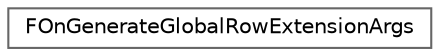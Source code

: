 digraph "Graphical Class Hierarchy"
{
 // INTERACTIVE_SVG=YES
 // LATEX_PDF_SIZE
  bgcolor="transparent";
  edge [fontname=Helvetica,fontsize=10,labelfontname=Helvetica,labelfontsize=10];
  node [fontname=Helvetica,fontsize=10,shape=box,height=0.2,width=0.4];
  rankdir="LR";
  Node0 [id="Node000000",label="FOnGenerateGlobalRowExtensionArgs",height=0.2,width=0.4,color="grey40", fillcolor="white", style="filled",URL="$da/da0/structFOnGenerateGlobalRowExtensionArgs.html",tooltip="A property row extension arguments is displayed at the end of a property row, either inline or as a b..."];
}
